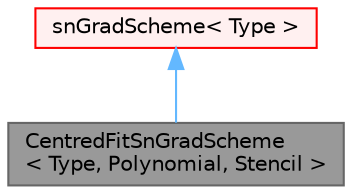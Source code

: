 digraph "CentredFitSnGradScheme&lt; Type, Polynomial, Stencil &gt;"
{
 // LATEX_PDF_SIZE
  bgcolor="transparent";
  edge [fontname=Helvetica,fontsize=10,labelfontname=Helvetica,labelfontsize=10];
  node [fontname=Helvetica,fontsize=10,shape=box,height=0.2,width=0.4];
  Node1 [id="Node000001",label="CentredFitSnGradScheme\l\< Type, Polynomial, Stencil \>",height=0.2,width=0.4,color="gray40", fillcolor="grey60", style="filled", fontcolor="black",tooltip=" "];
  Node2 -> Node1 [id="edge1_Node000001_Node000002",dir="back",color="steelblue1",style="solid",tooltip=" "];
  Node2 [id="Node000002",label="snGradScheme\< Type \>",height=0.2,width=0.4,color="red", fillcolor="#FFF0F0", style="filled",URL="$classFoam_1_1fv_1_1snGradScheme.html",tooltip="Abstract base class for runtime selected snGrad surface normal gradient schemes."];
}
